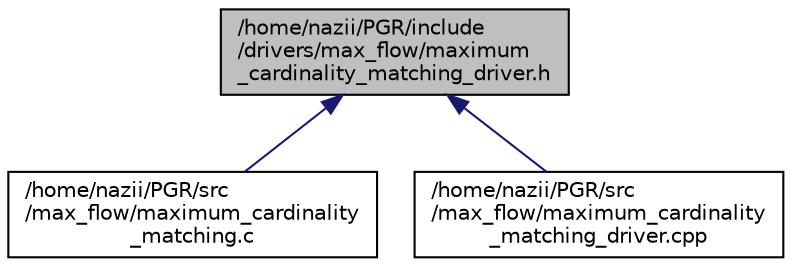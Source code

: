 digraph "/home/nazii/PGR/include/drivers/max_flow/maximum_cardinality_matching_driver.h"
{
  edge [fontname="Helvetica",fontsize="10",labelfontname="Helvetica",labelfontsize="10"];
  node [fontname="Helvetica",fontsize="10",shape=record];
  Node5 [label="/home/nazii/PGR/include\l/drivers/max_flow/maximum\l_cardinality_matching_driver.h",height=0.2,width=0.4,color="black", fillcolor="grey75", style="filled", fontcolor="black"];
  Node5 -> Node6 [dir="back",color="midnightblue",fontsize="10",style="solid",fontname="Helvetica"];
  Node6 [label="/home/nazii/PGR/src\l/max_flow/maximum_cardinality\l_matching.c",height=0.2,width=0.4,color="black", fillcolor="white", style="filled",URL="$maximum__cardinality__matching_8c.html"];
  Node5 -> Node7 [dir="back",color="midnightblue",fontsize="10",style="solid",fontname="Helvetica"];
  Node7 [label="/home/nazii/PGR/src\l/max_flow/maximum_cardinality\l_matching_driver.cpp",height=0.2,width=0.4,color="black", fillcolor="white", style="filled",URL="$maximum__cardinality__matching__driver_8cpp.html"];
}
